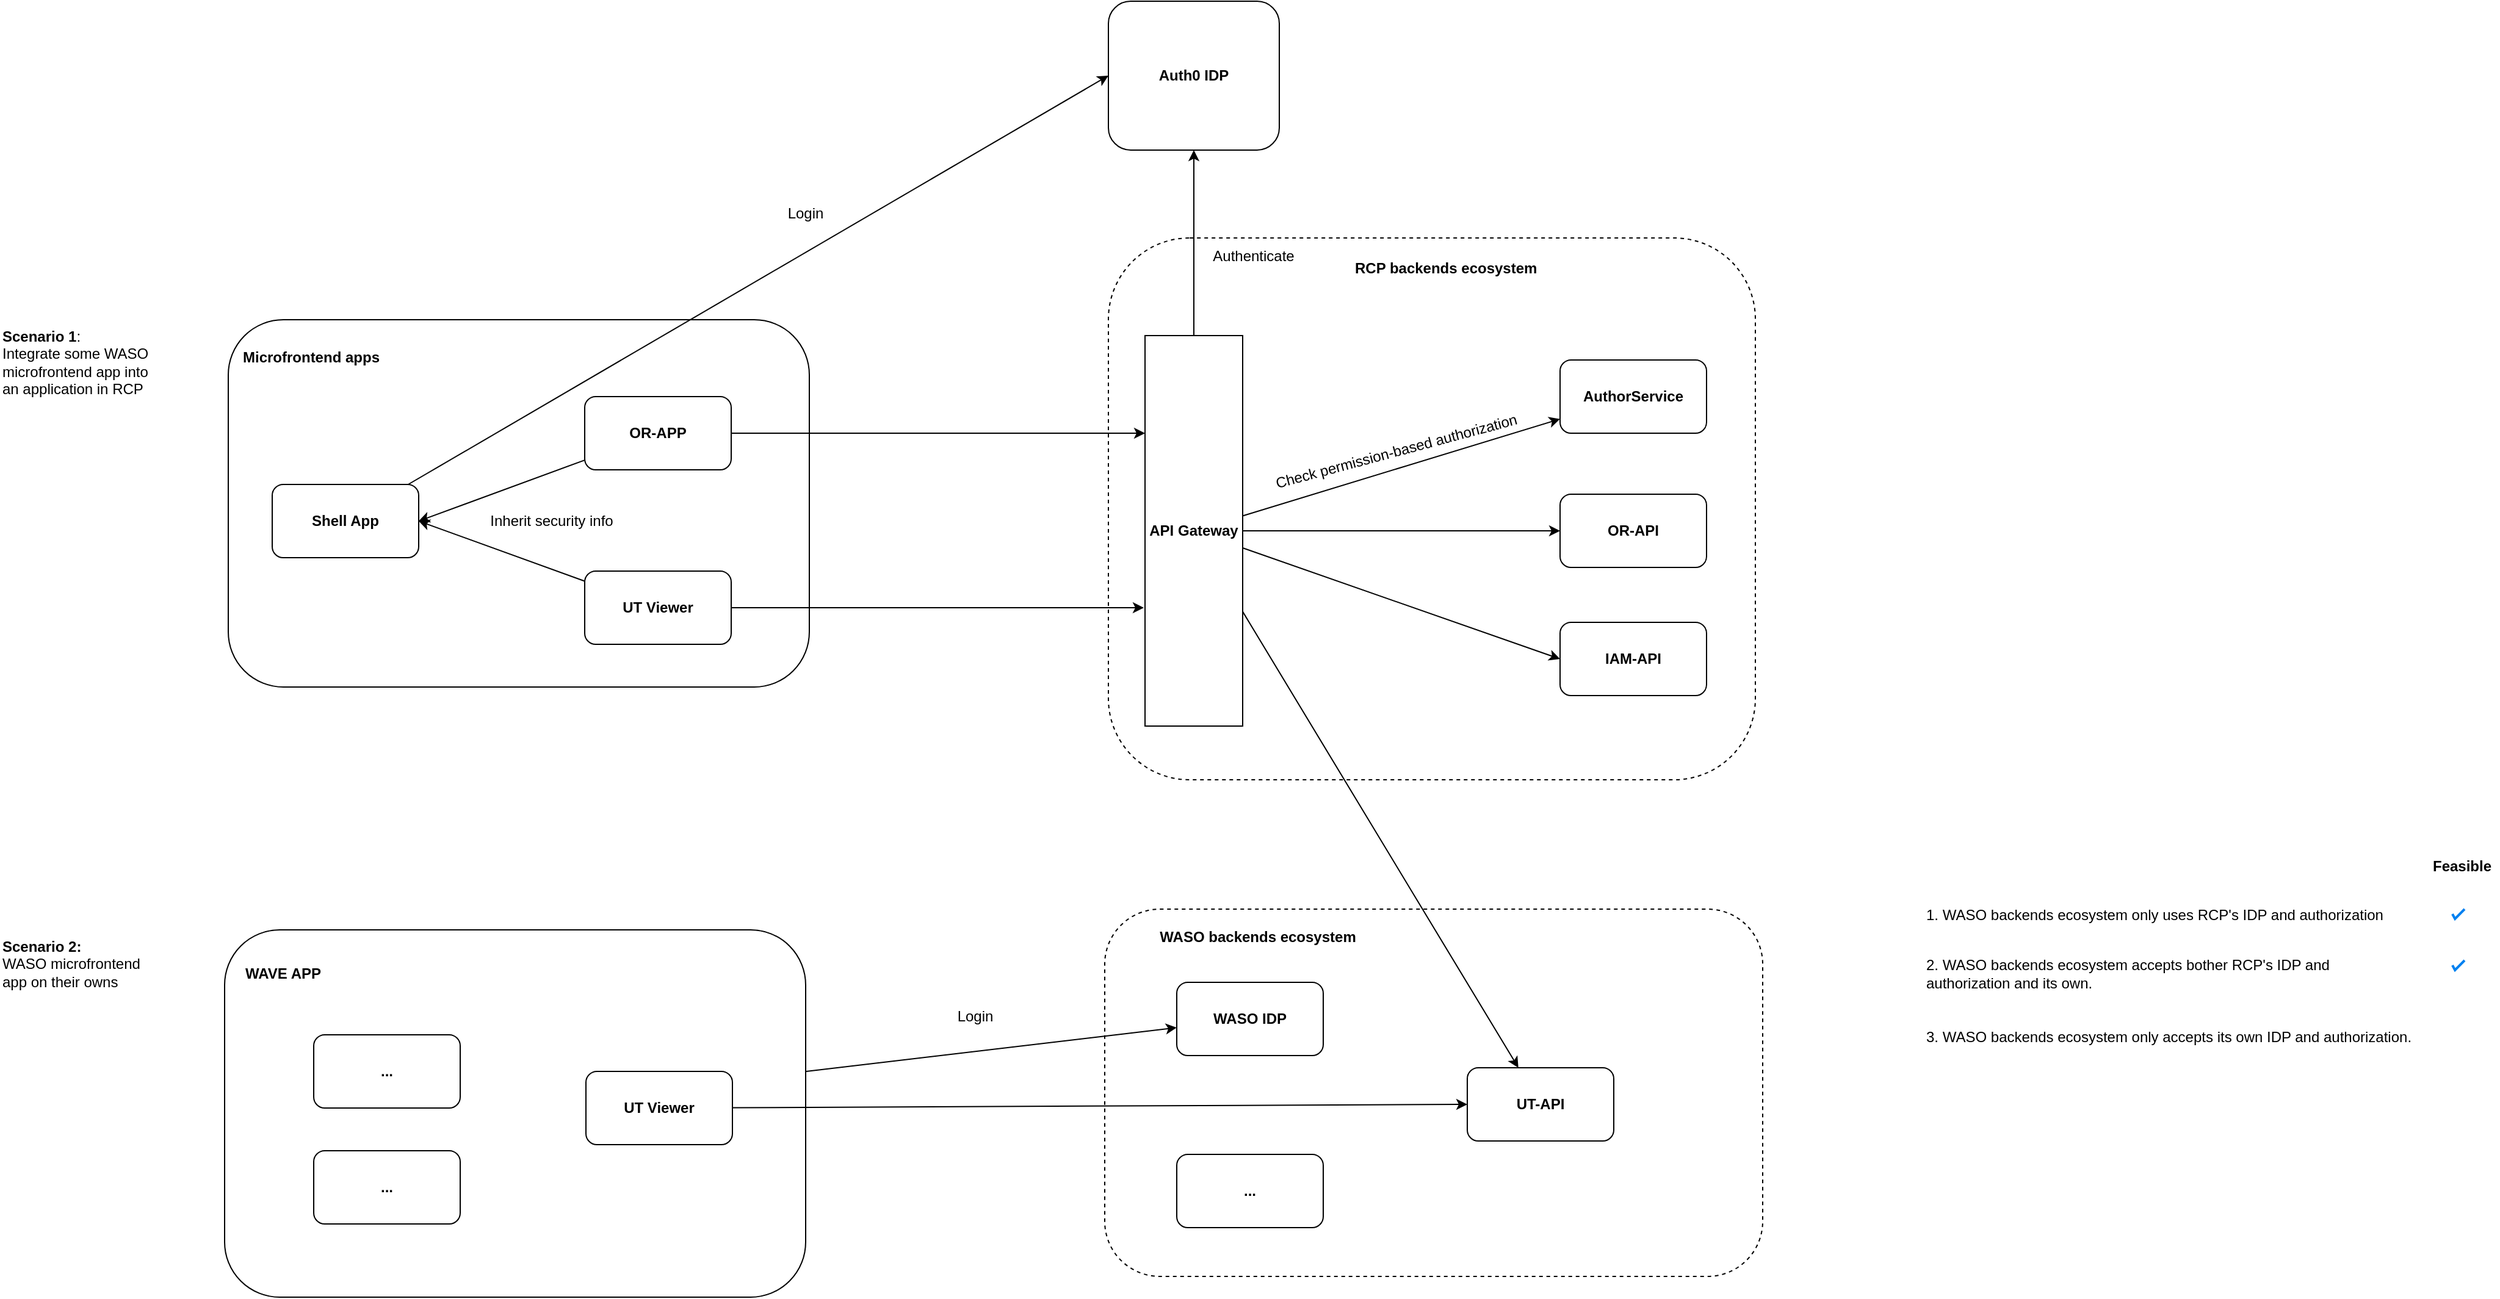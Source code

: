 <mxfile>
    <diagram id="SVasorxkRH-Ei30sKyVu" name="MicroFEs in 2 security contexts">
        <mxGraphModel dx="1262" dy="1216" grid="0" gridSize="10" guides="1" tooltips="1" connect="1" arrows="1" fold="1" page="0" pageScale="1" pageWidth="850" pageHeight="1100" math="0" shadow="0">
            <root>
                <mxCell id="0"/>
                <mxCell id="1" parent="0"/>
                <mxCell id="XFiseOU_Eqa8sIxuj_YT-32" value="" style="rounded=1;whiteSpace=wrap;html=1;dashed=1;" vertex="1" parent="1">
                    <mxGeometry x="993" y="-27" width="530" height="444" as="geometry"/>
                </mxCell>
                <mxCell id="31" value="" style="rounded=1;whiteSpace=wrap;html=1;dashed=1;" parent="1" vertex="1">
                    <mxGeometry x="990" y="523" width="539" height="301" as="geometry"/>
                </mxCell>
                <mxCell id="19" value="" style="rounded=1;whiteSpace=wrap;html=1;" parent="1" vertex="1">
                    <mxGeometry x="272" y="40" width="476" height="301" as="geometry"/>
                </mxCell>
                <mxCell id="LuBfnKOwgYa9OBxyA3jj-38" style="edgeStyle=none;html=1;entryX=1;entryY=0.5;entryDx=0;entryDy=0;" edge="1" parent="1" source="2" target="4">
                    <mxGeometry relative="1" as="geometry"/>
                </mxCell>
                <mxCell id="LuBfnKOwgYa9OBxyA3jj-41" style="edgeStyle=none;html=1;" edge="1" parent="1" source="2">
                    <mxGeometry relative="1" as="geometry">
                        <mxPoint x="1022" y="276" as="targetPoint"/>
                    </mxGeometry>
                </mxCell>
                <mxCell id="2" value="UT Viewer" style="rounded=1;whiteSpace=wrap;html=1;fontStyle=1" parent="1" vertex="1">
                    <mxGeometry x="564" y="246" width="120" height="60" as="geometry"/>
                </mxCell>
                <mxCell id="LuBfnKOwgYa9OBxyA3jj-37" style="edgeStyle=none;html=1;entryX=1;entryY=0.5;entryDx=0;entryDy=0;" edge="1" parent="1" source="3" target="4">
                    <mxGeometry relative="1" as="geometry"/>
                </mxCell>
                <mxCell id="LuBfnKOwgYa9OBxyA3jj-40" style="edgeStyle=none;html=1;entryX=0;entryY=0.25;entryDx=0;entryDy=0;" edge="1" parent="1" source="3" target="XFiseOU_Eqa8sIxuj_YT-40">
                    <mxGeometry relative="1" as="geometry"/>
                </mxCell>
                <mxCell id="3" value="OR-APP" style="rounded=1;whiteSpace=wrap;html=1;fontStyle=1" parent="1" vertex="1">
                    <mxGeometry x="564" y="103" width="120" height="60" as="geometry"/>
                </mxCell>
                <mxCell id="rLiR4zUsbf0swfRwS8N4-33" style="edgeStyle=none;html=1;entryX=0;entryY=0.5;entryDx=0;entryDy=0;" edge="1" parent="1" source="4" target="rLiR4zUsbf0swfRwS8N4-32">
                    <mxGeometry relative="1" as="geometry"/>
                </mxCell>
                <mxCell id="4" value="Shell App" style="rounded=1;whiteSpace=wrap;html=1;fontStyle=1" parent="1" vertex="1">
                    <mxGeometry x="308" y="175" width="120" height="60" as="geometry"/>
                </mxCell>
                <mxCell id="13" value="UT-API" style="rounded=1;whiteSpace=wrap;html=1;fontStyle=1" parent="1" vertex="1">
                    <mxGeometry x="1287" y="653" width="120" height="60" as="geometry"/>
                </mxCell>
                <mxCell id="20" value="Microfrontend apps" style="text;html=1;strokeColor=none;fillColor=none;align=center;verticalAlign=middle;whiteSpace=wrap;rounded=0;dashed=1;fontStyle=1" parent="1" vertex="1">
                    <mxGeometry x="281" y="56" width="118" height="30" as="geometry"/>
                </mxCell>
                <mxCell id="32" value="WASO&amp;nbsp;&lt;span style=&quot;text-align: left;&quot;&gt;backends ecosystem&lt;/span&gt;" style="text;html=1;strokeColor=none;fillColor=none;align=center;verticalAlign=middle;whiteSpace=wrap;rounded=0;dashed=1;fontStyle=1" parent="1" vertex="1">
                    <mxGeometry x="1029.5" y="531" width="171" height="30" as="geometry"/>
                </mxCell>
                <mxCell id="rLiR4zUsbf0swfRwS8N4-32" value="&lt;span style=&quot;font-weight: 700; text-align: left;&quot;&gt;Auth0 IDP&lt;/span&gt;" style="rounded=1;whiteSpace=wrap;html=1;" vertex="1" parent="1">
                    <mxGeometry x="993" y="-221" width="140" height="122" as="geometry"/>
                </mxCell>
                <mxCell id="rLiR4zUsbf0swfRwS8N4-34" value="Login" style="text;html=1;strokeColor=none;fillColor=none;align=center;verticalAlign=middle;whiteSpace=wrap;rounded=0;" vertex="1" parent="1">
                    <mxGeometry x="715" y="-62" width="60" height="30" as="geometry"/>
                </mxCell>
                <mxCell id="XFiseOU_Eqa8sIxuj_YT-33" value="IAM-API" style="rounded=1;whiteSpace=wrap;html=1;fontStyle=1" vertex="1" parent="1">
                    <mxGeometry x="1363" y="288" width="120" height="60" as="geometry"/>
                </mxCell>
                <mxCell id="XFiseOU_Eqa8sIxuj_YT-34" value="OR-API" style="rounded=1;whiteSpace=wrap;html=1;fontStyle=1" vertex="1" parent="1">
                    <mxGeometry x="1363" y="183" width="120" height="60" as="geometry"/>
                </mxCell>
                <mxCell id="XFiseOU_Eqa8sIxuj_YT-35" value="RCP backends ecosystem" style="text;html=1;strokeColor=none;fillColor=none;align=left;verticalAlign=middle;whiteSpace=wrap;rounded=0;dashed=1;fontStyle=1" vertex="1" parent="1">
                    <mxGeometry x="1193" y="-17" width="170" height="30" as="geometry"/>
                </mxCell>
                <mxCell id="XFiseOU_Eqa8sIxuj_YT-36" value="AuthorService" style="rounded=1;whiteSpace=wrap;html=1;fontStyle=1" vertex="1" parent="1">
                    <mxGeometry x="1363" y="73" width="120" height="60" as="geometry"/>
                </mxCell>
                <mxCell id="XFiseOU_Eqa8sIxuj_YT-37" style="edgeStyle=none;html=1;" edge="1" parent="1" source="XFiseOU_Eqa8sIxuj_YT-40" target="rLiR4zUsbf0swfRwS8N4-32">
                    <mxGeometry relative="1" as="geometry">
                        <mxPoint x="1063" y="-111" as="targetPoint"/>
                    </mxGeometry>
                </mxCell>
                <mxCell id="XFiseOU_Eqa8sIxuj_YT-38" style="edgeStyle=none;html=1;" edge="1" parent="1" source="XFiseOU_Eqa8sIxuj_YT-40" target="XFiseOU_Eqa8sIxuj_YT-34">
                    <mxGeometry relative="1" as="geometry"/>
                </mxCell>
                <mxCell id="XFiseOU_Eqa8sIxuj_YT-39" style="edgeStyle=none;html=1;entryX=0;entryY=0.5;entryDx=0;entryDy=0;" edge="1" parent="1" source="XFiseOU_Eqa8sIxuj_YT-40" target="XFiseOU_Eqa8sIxuj_YT-33">
                    <mxGeometry relative="1" as="geometry"/>
                </mxCell>
                <mxCell id="CwN_iO-AS1Q5NV_O_p8G-38" style="edgeStyle=none;html=1;" edge="1" parent="1" source="XFiseOU_Eqa8sIxuj_YT-40" target="13">
                    <mxGeometry relative="1" as="geometry"/>
                </mxCell>
                <mxCell id="XFiseOU_Eqa8sIxuj_YT-40" value="API Gateway" style="rounded=0;whiteSpace=wrap;html=1;fontStyle=1" vertex="1" parent="1">
                    <mxGeometry x="1023" y="53" width="80" height="320" as="geometry"/>
                </mxCell>
                <mxCell id="XFiseOU_Eqa8sIxuj_YT-41" style="edgeStyle=none;html=1;" edge="1" parent="1" source="XFiseOU_Eqa8sIxuj_YT-40" target="XFiseOU_Eqa8sIxuj_YT-36">
                    <mxGeometry relative="1" as="geometry">
                        <mxPoint x="1103" y="93" as="sourcePoint"/>
                    </mxGeometry>
                </mxCell>
                <mxCell id="XFiseOU_Eqa8sIxuj_YT-42" value="Check permission-based authorization" style="text;html=1;strokeColor=none;fillColor=none;align=center;verticalAlign=middle;whiteSpace=wrap;rounded=0;rotation=-15;" vertex="1" parent="1">
                    <mxGeometry x="1113" y="133" width="232" height="30" as="geometry"/>
                </mxCell>
                <mxCell id="XFiseOU_Eqa8sIxuj_YT-43" value="Authenticate" style="text;html=1;strokeColor=none;fillColor=none;align=center;verticalAlign=middle;whiteSpace=wrap;rounded=0;rotation=0;" vertex="1" parent="1">
                    <mxGeometry x="1067" y="-27" width="90" height="30" as="geometry"/>
                </mxCell>
                <mxCell id="CwN_iO-AS1Q5NV_O_p8G-36" style="edgeStyle=none;html=1;" edge="1" parent="1" target="CwN_iO-AS1Q5NV_O_p8G-35">
                    <mxGeometry relative="1" as="geometry">
                        <mxPoint x="737" y="657" as="sourcePoint"/>
                    </mxGeometry>
                </mxCell>
                <mxCell id="LuBfnKOwgYa9OBxyA3jj-34" value="" style="rounded=1;whiteSpace=wrap;html=1;" vertex="1" parent="1">
                    <mxGeometry x="269" y="540" width="476" height="301" as="geometry"/>
                </mxCell>
                <mxCell id="LuBfnKOwgYa9OBxyA3jj-35" value="WAVE APP" style="text;html=1;strokeColor=none;fillColor=none;align=center;verticalAlign=middle;whiteSpace=wrap;rounded=0;dashed=1;fontStyle=1" vertex="1" parent="1">
                    <mxGeometry x="258" y="561" width="118" height="30" as="geometry"/>
                </mxCell>
                <mxCell id="CwN_iO-AS1Q5NV_O_p8G-32" style="edgeStyle=none;html=1;entryX=0;entryY=0.5;entryDx=0;entryDy=0;" edge="1" parent="1" source="LuBfnKOwgYa9OBxyA3jj-36" target="13">
                    <mxGeometry relative="1" as="geometry"/>
                </mxCell>
                <mxCell id="LuBfnKOwgYa9OBxyA3jj-36" value="UT Viewer" style="rounded=1;whiteSpace=wrap;html=1;fontStyle=1" vertex="1" parent="1">
                    <mxGeometry x="565" y="656" width="120" height="60" as="geometry"/>
                </mxCell>
                <mxCell id="LuBfnKOwgYa9OBxyA3jj-39" value="Inherit &lt;span&gt;security info&lt;/span&gt;" style="text;html=1;strokeColor=none;fillColor=none;align=center;verticalAlign=middle;whiteSpace=wrap;rounded=0;fontStyle=0" vertex="1" parent="1">
                    <mxGeometry x="475" y="190" width="124" height="30" as="geometry"/>
                </mxCell>
                <mxCell id="CwN_iO-AS1Q5NV_O_p8G-33" value="..." style="rounded=1;whiteSpace=wrap;html=1;fontStyle=1" vertex="1" parent="1">
                    <mxGeometry x="342" y="626" width="120" height="60" as="geometry"/>
                </mxCell>
                <mxCell id="CwN_iO-AS1Q5NV_O_p8G-34" value="..." style="rounded=1;whiteSpace=wrap;html=1;fontStyle=1" vertex="1" parent="1">
                    <mxGeometry x="342" y="721" width="120" height="60" as="geometry"/>
                </mxCell>
                <mxCell id="CwN_iO-AS1Q5NV_O_p8G-35" value="WASO IDP" style="rounded=1;whiteSpace=wrap;html=1;fontStyle=1" vertex="1" parent="1">
                    <mxGeometry x="1049" y="583" width="120" height="60" as="geometry"/>
                </mxCell>
                <mxCell id="CwN_iO-AS1Q5NV_O_p8G-37" value="Login" style="text;html=1;strokeColor=none;fillColor=none;align=center;verticalAlign=middle;whiteSpace=wrap;rounded=0;" vertex="1" parent="1">
                    <mxGeometry x="854" y="596" width="60" height="30" as="geometry"/>
                </mxCell>
                <mxCell id="CwN_iO-AS1Q5NV_O_p8G-39" value="..." style="rounded=1;whiteSpace=wrap;html=1;fontStyle=1" vertex="1" parent="1">
                    <mxGeometry x="1049" y="724" width="120" height="60" as="geometry"/>
                </mxCell>
                <mxCell id="Xe2dCdOA0MooS8zLN1VA-32" value="1. WASO backends ecosystem only uses RCP's IDP and authorization" style="text;html=1;strokeColor=none;fillColor=none;align=left;verticalAlign=middle;whiteSpace=wrap;rounded=0;" vertex="1" parent="1">
                    <mxGeometry x="1661" y="513" width="401" height="30" as="geometry"/>
                </mxCell>
                <mxCell id="b2xY3BH80yjEPLp4aZQF-32" value="2. WASO backends ecosystem accepts bother RCP's IDP and authorization and its own." style="text;html=1;strokeColor=none;fillColor=none;align=left;verticalAlign=middle;whiteSpace=wrap;rounded=0;" vertex="1" parent="1">
                    <mxGeometry x="1661" y="561" width="401" height="30" as="geometry"/>
                </mxCell>
                <mxCell id="b2xY3BH80yjEPLp4aZQF-33" value="3. WASO backends ecosystem only accepts its own&amp;nbsp;IDP and authorization." style="text;html=1;strokeColor=none;fillColor=none;align=left;verticalAlign=middle;whiteSpace=wrap;rounded=0;" vertex="1" parent="1">
                    <mxGeometry x="1661" y="613" width="401" height="30" as="geometry"/>
                </mxCell>
                <mxCell id="b2xY3BH80yjEPLp4aZQF-34" value="" style="html=1;verticalLabelPosition=bottom;labelBackgroundColor=#ffffff;verticalAlign=top;shadow=0;dashed=0;strokeWidth=2;shape=mxgraph.ios7.misc.check;strokeColor=#0080f0;" vertex="1" parent="1">
                    <mxGeometry x="2094" y="523" width="10" height="8" as="geometry"/>
                </mxCell>
                <mxCell id="b2xY3BH80yjEPLp4aZQF-36" value="" style="html=1;verticalLabelPosition=bottom;labelBackgroundColor=#ffffff;verticalAlign=top;shadow=0;dashed=0;strokeWidth=2;shape=mxgraph.ios7.misc.check;strokeColor=#0080f0;" vertex="1" parent="1">
                    <mxGeometry x="2094" y="565" width="10" height="8" as="geometry"/>
                </mxCell>
                <mxCell id="b2xY3BH80yjEPLp4aZQF-37" value="Feasible" style="text;html=1;strokeColor=none;fillColor=none;align=center;verticalAlign=middle;whiteSpace=wrap;rounded=0;fontStyle=1" vertex="1" parent="1">
                    <mxGeometry x="2072" y="473" width="60" height="30" as="geometry"/>
                </mxCell>
                <mxCell id="b2xY3BH80yjEPLp4aZQF-38" value="&lt;b&gt;Scenario 1&lt;/b&gt;: &lt;br&gt;Integrate some WASO microfrontend app into an application in RCP" style="text;html=1;strokeColor=none;fillColor=none;align=left;verticalAlign=top;whiteSpace=wrap;rounded=0;fontStyle=0" vertex="1" parent="1">
                    <mxGeometry x="85" y="40" width="131" height="63" as="geometry"/>
                </mxCell>
                <mxCell id="b2xY3BH80yjEPLp4aZQF-39" value="Scenario 2:&lt;br&gt;&lt;span style=&quot;font-weight: 400;&quot;&gt;WASO microfrontend app on their owns&lt;/span&gt;" style="text;html=1;strokeColor=none;fillColor=none;align=left;verticalAlign=top;whiteSpace=wrap;rounded=0;fontStyle=1" vertex="1" parent="1">
                    <mxGeometry x="85" y="540" width="138" height="75" as="geometry"/>
                </mxCell>
            </root>
        </mxGraphModel>
    </diagram>
    <diagram id="ljvWmmbZ2OiWrwiZdk99" name="RCP AuthN/AuthZ">
        <mxGraphModel dx="1514" dy="2079" grid="1" gridSize="10" guides="1" tooltips="1" connect="1" arrows="1" fold="1" page="1" pageScale="1" pageWidth="850" pageHeight="1100" math="0" shadow="0">
            <root>
                <mxCell id="0"/>
                <mxCell id="1" parent="0"/>
                <mxCell id="fH77JkacLoDCLI6BiEag-1" value="" style="rounded=1;whiteSpace=wrap;html=1;dashed=1;" parent="1" vertex="1">
                    <mxGeometry x="830" y="-60" width="530" height="444" as="geometry"/>
                </mxCell>
                <mxCell id="fH77JkacLoDCLI6BiEag-3" style="edgeStyle=none;html=1;exitX=1;exitY=0.5;exitDx=0;exitDy=0;entryX=0.005;entryY=0.344;entryDx=0;entryDy=0;entryPerimeter=0;" parent="1" source="fH77JkacLoDCLI6BiEag-9" target="fH77JkacLoDCLI6BiEag-23" edge="1">
                    <mxGeometry relative="1" as="geometry">
                        <mxPoint x="720" y="130" as="sourcePoint"/>
                        <mxPoint x="850" y="130" as="targetPoint"/>
                    </mxGeometry>
                </mxCell>
                <mxCell id="fH77JkacLoDCLI6BiEag-5" style="edgeStyle=none;html=1;entryX=0;entryY=0.741;entryDx=0;entryDy=0;entryPerimeter=0;" parent="1" source="fH77JkacLoDCLI6BiEag-18" target="fH77JkacLoDCLI6BiEag-23" edge="1">
                    <mxGeometry relative="1" as="geometry">
                        <mxPoint x="720" y="270" as="sourcePoint"/>
                        <mxPoint x="810" y="260" as="targetPoint"/>
                    </mxGeometry>
                </mxCell>
                <mxCell id="fH77JkacLoDCLI6BiEag-32" style="edgeStyle=none;html=1;exitX=0.46;exitY=-0.022;exitDx=0;exitDy=0;exitPerimeter=0;" parent="1" source="fH77JkacLoDCLI6BiEag-9" target="fH77JkacLoDCLI6BiEag-30" edge="1">
                    <mxGeometry relative="1" as="geometry">
                        <Array as="points">
                            <mxPoint x="420" y="-200"/>
                        </Array>
                    </mxGeometry>
                </mxCell>
                <mxCell id="fH77JkacLoDCLI6BiEag-9" value="OR-APP" style="rounded=1;whiteSpace=wrap;html=1;fontStyle=1" parent="1" vertex="1">
                    <mxGeometry x="365" y="100" width="120" height="60" as="geometry"/>
                </mxCell>
                <mxCell id="fH77JkacLoDCLI6BiEag-12" value="IAM-API" style="rounded=1;whiteSpace=wrap;html=1;fontStyle=1" parent="1" vertex="1">
                    <mxGeometry x="1200" y="255" width="120" height="60" as="geometry"/>
                </mxCell>
                <mxCell id="fH77JkacLoDCLI6BiEag-13" value="OR-API" style="rounded=1;whiteSpace=wrap;html=1;fontStyle=1" parent="1" vertex="1">
                    <mxGeometry x="1200" y="150" width="120" height="60" as="geometry"/>
                </mxCell>
                <mxCell id="fH77JkacLoDCLI6BiEag-17" value="RCP Microservices" style="text;html=1;strokeColor=none;fillColor=none;align=left;verticalAlign=middle;whiteSpace=wrap;rounded=0;dashed=1;fontStyle=1" parent="1" vertex="1">
                    <mxGeometry x="1030" y="-50" width="118" height="30" as="geometry"/>
                </mxCell>
                <mxCell id="fH77JkacLoDCLI6BiEag-34" style="edgeStyle=none;html=1;entryX=0.01;entryY=0.362;entryDx=0;entryDy=0;entryPerimeter=0;exitX=0;exitY=0.65;exitDx=0;exitDy=0;exitPerimeter=0;" parent="1" source="fH77JkacLoDCLI6BiEag-18" target="fH77JkacLoDCLI6BiEag-30" edge="1">
                    <mxGeometry relative="1" as="geometry">
                        <Array as="points">
                            <mxPoint x="320" y="264"/>
                            <mxPoint x="320" y="-220"/>
                        </Array>
                    </mxGeometry>
                </mxCell>
                <mxCell id="fH77JkacLoDCLI6BiEag-18" value="PORTAL-APP" style="rounded=1;whiteSpace=wrap;html=1;fontStyle=1" parent="1" vertex="1">
                    <mxGeometry x="365" y="225" width="120" height="60" as="geometry"/>
                </mxCell>
                <mxCell id="fH77JkacLoDCLI6BiEag-19" value="Get resource" style="text;html=1;strokeColor=none;fillColor=none;align=center;verticalAlign=middle;whiteSpace=wrap;rounded=0;" parent="1" vertex="1">
                    <mxGeometry x="520" y="100" width="130" height="30" as="geometry"/>
                </mxCell>
                <mxCell id="fH77JkacLoDCLI6BiEag-20" value="Get resource" style="text;html=1;strokeColor=none;fillColor=none;align=center;verticalAlign=middle;whiteSpace=wrap;rounded=0;" parent="1" vertex="1">
                    <mxGeometry x="520" y="225" width="130" height="30" as="geometry"/>
                </mxCell>
                <mxCell id="fH77JkacLoDCLI6BiEag-21" value="AuthorService" style="rounded=1;whiteSpace=wrap;html=1;fontStyle=1" parent="1" vertex="1">
                    <mxGeometry x="1200" y="40" width="120" height="60" as="geometry"/>
                </mxCell>
                <mxCell id="fH77JkacLoDCLI6BiEag-36" style="edgeStyle=none;html=1;" parent="1" source="fH77JkacLoDCLI6BiEag-23" target="fH77JkacLoDCLI6BiEag-30" edge="1">
                    <mxGeometry relative="1" as="geometry"/>
                </mxCell>
                <mxCell id="fH77JkacLoDCLI6BiEag-37" style="edgeStyle=none;html=1;" parent="1" source="fH77JkacLoDCLI6BiEag-23" target="fH77JkacLoDCLI6BiEag-13" edge="1">
                    <mxGeometry relative="1" as="geometry"/>
                </mxCell>
                <mxCell id="fH77JkacLoDCLI6BiEag-38" style="edgeStyle=none;html=1;entryX=0;entryY=0.5;entryDx=0;entryDy=0;" parent="1" source="fH77JkacLoDCLI6BiEag-23" target="fH77JkacLoDCLI6BiEag-12" edge="1">
                    <mxGeometry relative="1" as="geometry"/>
                </mxCell>
                <mxCell id="fH77JkacLoDCLI6BiEag-23" value="API Gateway" style="rounded=0;whiteSpace=wrap;html=1;fontStyle=1" parent="1" vertex="1">
                    <mxGeometry x="860" y="20" width="80" height="320" as="geometry"/>
                </mxCell>
                <mxCell id="fH77JkacLoDCLI6BiEag-28" style="edgeStyle=none;html=1;" parent="1" source="fH77JkacLoDCLI6BiEag-23" target="fH77JkacLoDCLI6BiEag-21" edge="1">
                    <mxGeometry relative="1" as="geometry">
                        <mxPoint x="940" y="60" as="sourcePoint"/>
                    </mxGeometry>
                </mxCell>
                <mxCell id="fH77JkacLoDCLI6BiEag-29" value="Check permission-based authorization" style="text;html=1;strokeColor=none;fillColor=none;align=center;verticalAlign=middle;whiteSpace=wrap;rounded=0;rotation=-15;" parent="1" vertex="1">
                    <mxGeometry x="950" y="100" width="232" height="30" as="geometry"/>
                </mxCell>
                <mxCell id="fH77JkacLoDCLI6BiEag-30" value="&lt;span style=&quot;text-align: left;&quot;&gt;Auth0 IDP&lt;/span&gt;" style="rounded=1;whiteSpace=wrap;html=1;fontStyle=1" parent="1" vertex="1">
                    <mxGeometry x="830" y="-266" width="140" height="122" as="geometry"/>
                </mxCell>
                <mxCell id="fH77JkacLoDCLI6BiEag-33" value="Login" style="text;html=1;strokeColor=none;fillColor=none;align=center;verticalAlign=middle;whiteSpace=wrap;rounded=0;" parent="1" vertex="1">
                    <mxGeometry x="260" y="-90" width="60" height="30" as="geometry"/>
                </mxCell>
                <mxCell id="fH77JkacLoDCLI6BiEag-35" value="Login" style="text;html=1;strokeColor=none;fillColor=none;align=center;verticalAlign=middle;whiteSpace=wrap;rounded=0;" parent="1" vertex="1">
                    <mxGeometry x="365" y="-90" width="50" height="30" as="geometry"/>
                </mxCell>
                <mxCell id="fH77JkacLoDCLI6BiEag-39" value="Authenticate" style="text;html=1;strokeColor=none;fillColor=none;align=center;verticalAlign=middle;whiteSpace=wrap;rounded=0;rotation=0;" parent="1" vertex="1">
                    <mxGeometry x="900" y="-40" width="90" height="30" as="geometry"/>
                </mxCell>
                <mxCell id="aqIv7Rxu4V-S96jcMFIU-1" value="(&lt;b&gt;1)&lt;/b&gt;" style="text;html=1;strokeColor=none;fillColor=none;align=center;verticalAlign=middle;whiteSpace=wrap;rounded=0;" vertex="1" parent="1">
                    <mxGeometry x="1090" y="150" width="60" height="30" as="geometry"/>
                </mxCell>
            </root>
        </mxGraphModel>
    </diagram>
</mxfile>